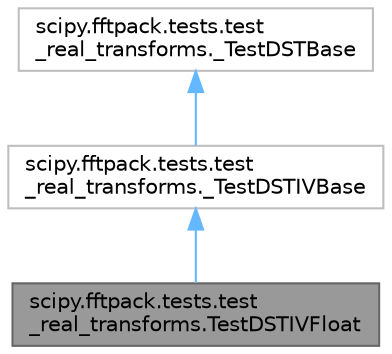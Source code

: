 digraph "scipy.fftpack.tests.test_real_transforms.TestDSTIVFloat"
{
 // LATEX_PDF_SIZE
  bgcolor="transparent";
  edge [fontname=Helvetica,fontsize=10,labelfontname=Helvetica,labelfontsize=10];
  node [fontname=Helvetica,fontsize=10,shape=box,height=0.2,width=0.4];
  Node1 [id="Node000001",label="scipy.fftpack.tests.test\l_real_transforms.TestDSTIVFloat",height=0.2,width=0.4,color="gray40", fillcolor="grey60", style="filled", fontcolor="black",tooltip=" "];
  Node2 -> Node1 [id="edge1_Node000001_Node000002",dir="back",color="steelblue1",style="solid",tooltip=" "];
  Node2 [id="Node000002",label="scipy.fftpack.tests.test\l_real_transforms._TestDSTIVBase",height=0.2,width=0.4,color="grey75", fillcolor="white", style="filled",URL="$dd/db2/classscipy_1_1fftpack_1_1tests_1_1test__real__transforms_1_1__TestDSTIVBase.html",tooltip=" "];
  Node3 -> Node2 [id="edge2_Node000002_Node000003",dir="back",color="steelblue1",style="solid",tooltip=" "];
  Node3 [id="Node000003",label="scipy.fftpack.tests.test\l_real_transforms._TestDSTBase",height=0.2,width=0.4,color="grey75", fillcolor="white", style="filled",URL="$d6/df6/classscipy_1_1fftpack_1_1tests_1_1test__real__transforms_1_1__TestDSTBase.html",tooltip=" "];
}
